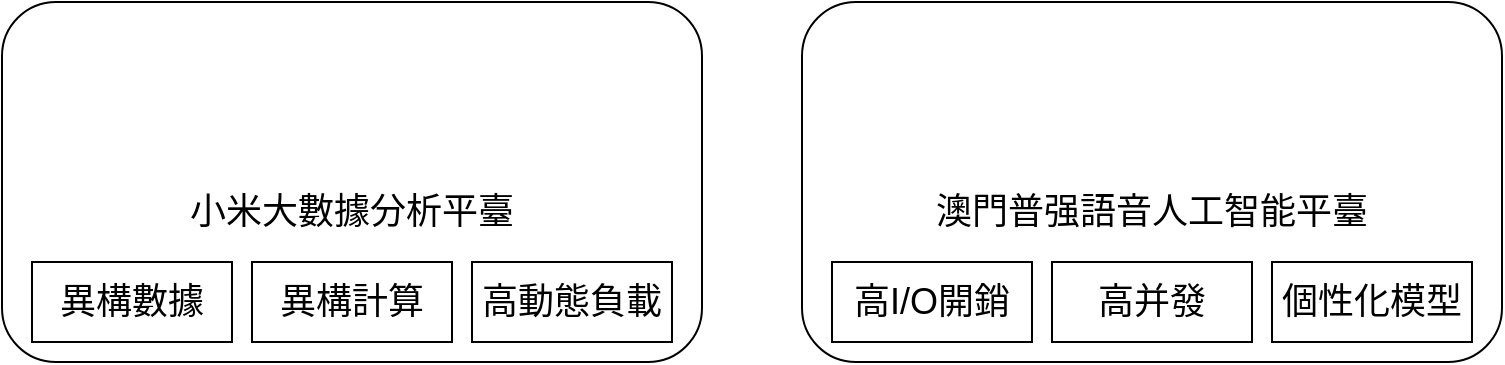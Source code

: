 <mxfile version="21.2.9" type="github">
  <diagram name="第 1 页" id="QQ08cqp9cGXXNecCyfiW">
    <mxGraphModel dx="1392" dy="797" grid="1" gridSize="10" guides="1" tooltips="1" connect="1" arrows="1" fold="1" page="1" pageScale="1" pageWidth="827" pageHeight="1169" math="0" shadow="0">
      <root>
        <mxCell id="0" />
        <mxCell id="1" parent="0" />
        <mxCell id="nHiNYUef9wz4A3YurCru-1" value="" style="rounded=1;whiteSpace=wrap;html=1;" vertex="1" parent="1">
          <mxGeometry x="90" y="350" width="350" height="180" as="geometry" />
        </mxCell>
        <mxCell id="nHiNYUef9wz4A3YurCru-3" value="" style="rounded=1;whiteSpace=wrap;html=1;" vertex="1" parent="1">
          <mxGeometry x="490" y="350" width="350" height="180" as="geometry" />
        </mxCell>
        <mxCell id="nHiNYUef9wz4A3YurCru-4" value="&lt;font style=&quot;font-size: 18px;&quot;&gt;小米大數據分析平臺&lt;/font&gt;" style="text;html=1;strokeColor=none;fillColor=none;align=center;verticalAlign=middle;whiteSpace=wrap;rounded=0;" vertex="1" parent="1">
          <mxGeometry x="175" y="440" width="180" height="30" as="geometry" />
        </mxCell>
        <mxCell id="nHiNYUef9wz4A3YurCru-6" value="&lt;font style=&quot;font-size: 18px;&quot;&gt;異構數據&lt;/font&gt;" style="rounded=0;whiteSpace=wrap;html=1;" vertex="1" parent="1">
          <mxGeometry x="105" y="480" width="100" height="40" as="geometry" />
        </mxCell>
        <mxCell id="nHiNYUef9wz4A3YurCru-7" value="&lt;font style=&quot;font-size: 18px;&quot;&gt;異構計算&lt;/font&gt;" style="rounded=0;whiteSpace=wrap;html=1;" vertex="1" parent="1">
          <mxGeometry x="215" y="480" width="100" height="40" as="geometry" />
        </mxCell>
        <mxCell id="nHiNYUef9wz4A3YurCru-8" value="&lt;font style=&quot;font-size: 18px;&quot;&gt;高動態負載&lt;/font&gt;" style="rounded=0;whiteSpace=wrap;html=1;" vertex="1" parent="1">
          <mxGeometry x="325" y="480" width="100" height="40" as="geometry" />
        </mxCell>
        <mxCell id="nHiNYUef9wz4A3YurCru-9" value="&lt;font style=&quot;font-size: 18px;&quot;&gt;澳門普强語音人工智能平臺&lt;/font&gt;" style="text;html=1;strokeColor=none;fillColor=none;align=center;verticalAlign=middle;whiteSpace=wrap;rounded=0;" vertex="1" parent="1">
          <mxGeometry x="550" y="440" width="230" height="30" as="geometry" />
        </mxCell>
        <mxCell id="nHiNYUef9wz4A3YurCru-10" value="&lt;font style=&quot;font-size: 18px;&quot;&gt;高I/O開銷&lt;/font&gt;" style="rounded=0;whiteSpace=wrap;html=1;" vertex="1" parent="1">
          <mxGeometry x="505" y="480" width="100" height="40" as="geometry" />
        </mxCell>
        <mxCell id="nHiNYUef9wz4A3YurCru-11" value="&lt;font style=&quot;font-size: 18px;&quot;&gt;高并發&lt;/font&gt;" style="rounded=0;whiteSpace=wrap;html=1;" vertex="1" parent="1">
          <mxGeometry x="615" y="480" width="100" height="40" as="geometry" />
        </mxCell>
        <mxCell id="nHiNYUef9wz4A3YurCru-12" value="&lt;font style=&quot;font-size: 18px;&quot;&gt;個性化模型&lt;/font&gt;" style="rounded=0;whiteSpace=wrap;html=1;" vertex="1" parent="1">
          <mxGeometry x="725" y="480" width="100" height="40" as="geometry" />
        </mxCell>
      </root>
    </mxGraphModel>
  </diagram>
</mxfile>

